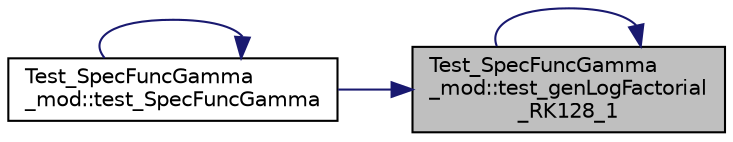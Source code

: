 digraph "Test_SpecFuncGamma_mod::test_genLogFactorial_RK128_1"
{
 // LATEX_PDF_SIZE
  edge [fontname="Helvetica",fontsize="10",labelfontname="Helvetica",labelfontsize="10"];
  node [fontname="Helvetica",fontsize="10",shape=record];
  rankdir="RL";
  Node1 [label="Test_SpecFuncGamma\l_mod::test_genLogFactorial\l_RK128_1",height=0.2,width=0.4,color="black", fillcolor="grey75", style="filled", fontcolor="black",tooltip=" "];
  Node1 -> Node1 [dir="back",color="midnightblue",fontsize="10",style="solid"];
  Node1 -> Node2 [dir="back",color="midnightblue",fontsize="10",style="solid"];
  Node2 [label="Test_SpecFuncGamma\l_mod::test_SpecFuncGamma",height=0.2,width=0.4,color="black", fillcolor="white", style="filled",URL="$namespaceTest__SpecFuncGamma__mod.html#a65ad6afeb39191246a097ae0d12231a5",tooltip=" "];
  Node2 -> Node2 [dir="back",color="midnightblue",fontsize="10",style="solid"];
}
